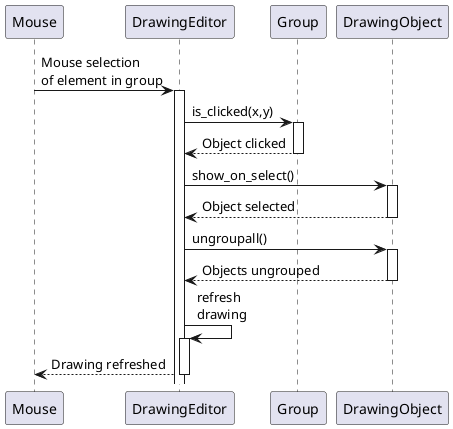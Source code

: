 @startuml

participant Mouse
participant DrawingEditor
participant Group
participant DrawingObject

Mouse -> DrawingEditor: Mouse selection\nof element in group
activate DrawingEditor
DrawingEditor -> Group: is_clicked(x,y)
activate Group
Group --> DrawingEditor: Object clicked
deactivate Group
DrawingEditor -> DrawingObject: show_on_select()
activate DrawingObject
DrawingObject --> DrawingEditor: Object selected
deactivate DrawingObject
DrawingEditor -> DrawingObject: ungroupall()
activate DrawingObject
DrawingObject --> DrawingEditor: Objects ungrouped
deactivate DrawingObject
DrawingEditor -> DrawingEditor: refresh\ndrawing
activate DrawingEditor
DrawingEditor --> Mouse: Drawing refreshed
deactivate DrawingEditor

@enduml

